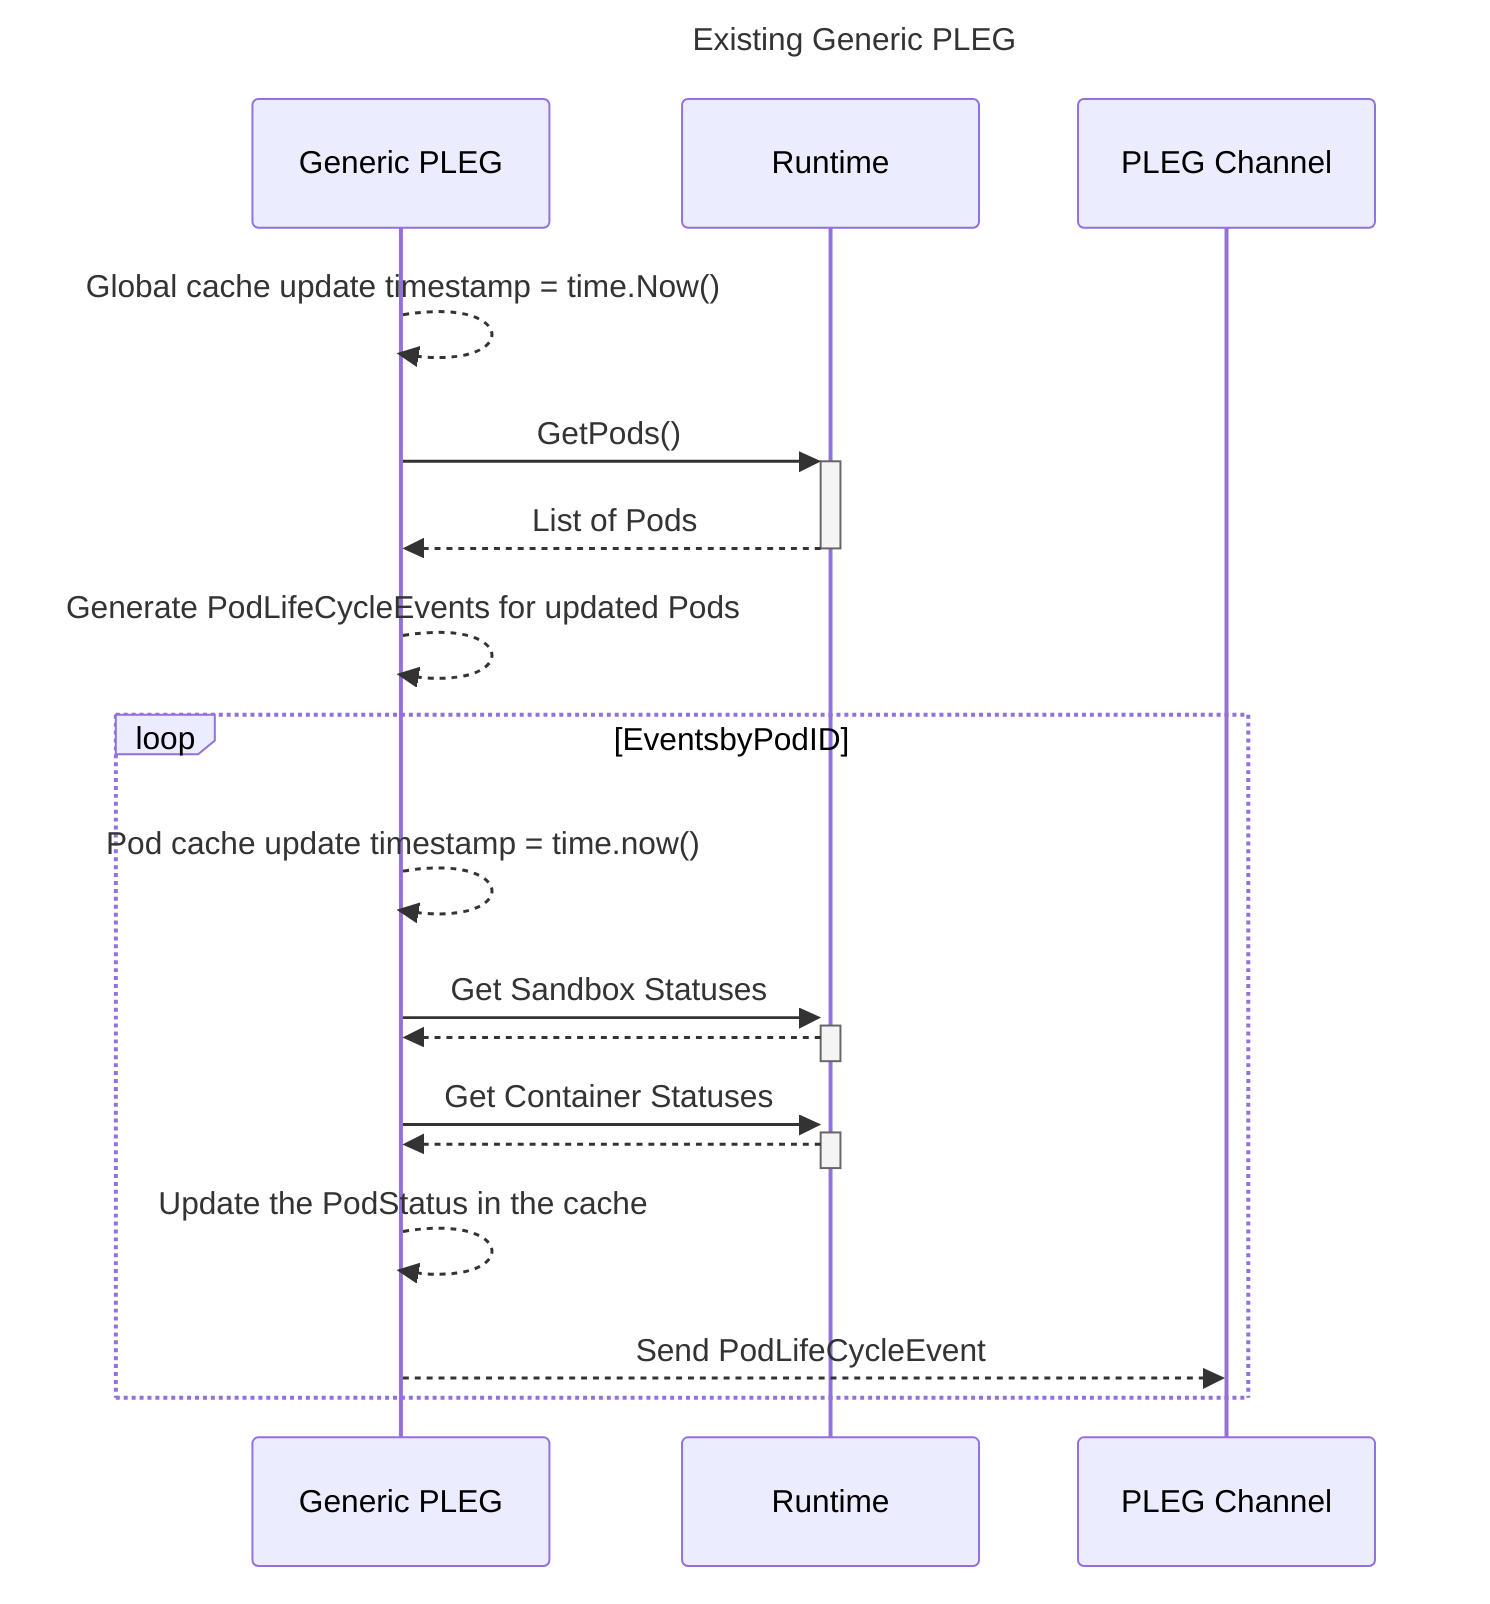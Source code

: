 sequenceDiagram
    Title: Existing Generic PLEG
    Generic PLEG-->>Generic PLEG: Global cache update timestamp = time.Now()
    Generic PLEG->>+Runtime: GetPods()
    Runtime-->>-Generic PLEG: List of Pods
    Generic PLEG-->>Generic PLEG: Generate PodLifeCycleEvents for updated Pods
    loop EventsbyPodID
        Generic PLEG-->>Generic PLEG: Pod cache update timestamp = time.now()
        Generic PLEG->>+Runtime: Get Sandbox Statuses 
        Runtime-->>-Generic PLEG: 
        Generic PLEG->>+Runtime: Get Container Statuses 
        Runtime-->>-Generic PLEG: 
        Generic PLEG-->>Generic PLEG: Update the PodStatus in the cache
        Generic PLEG-->>PLEG Channel: Send PodLifeCycleEvent
    end